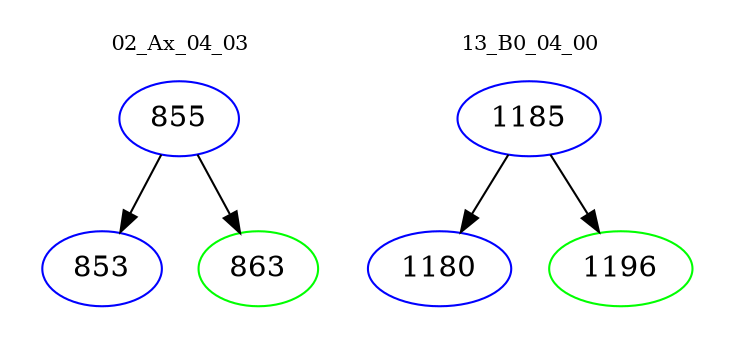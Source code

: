 digraph{
subgraph cluster_0 {
color = white
label = "02_Ax_04_03";
fontsize=10;
T0_855 [label="855", color="blue"]
T0_855 -> T0_853 [color="black"]
T0_853 [label="853", color="blue"]
T0_855 -> T0_863 [color="black"]
T0_863 [label="863", color="green"]
}
subgraph cluster_1 {
color = white
label = "13_B0_04_00";
fontsize=10;
T1_1185 [label="1185", color="blue"]
T1_1185 -> T1_1180 [color="black"]
T1_1180 [label="1180", color="blue"]
T1_1185 -> T1_1196 [color="black"]
T1_1196 [label="1196", color="green"]
}
}
